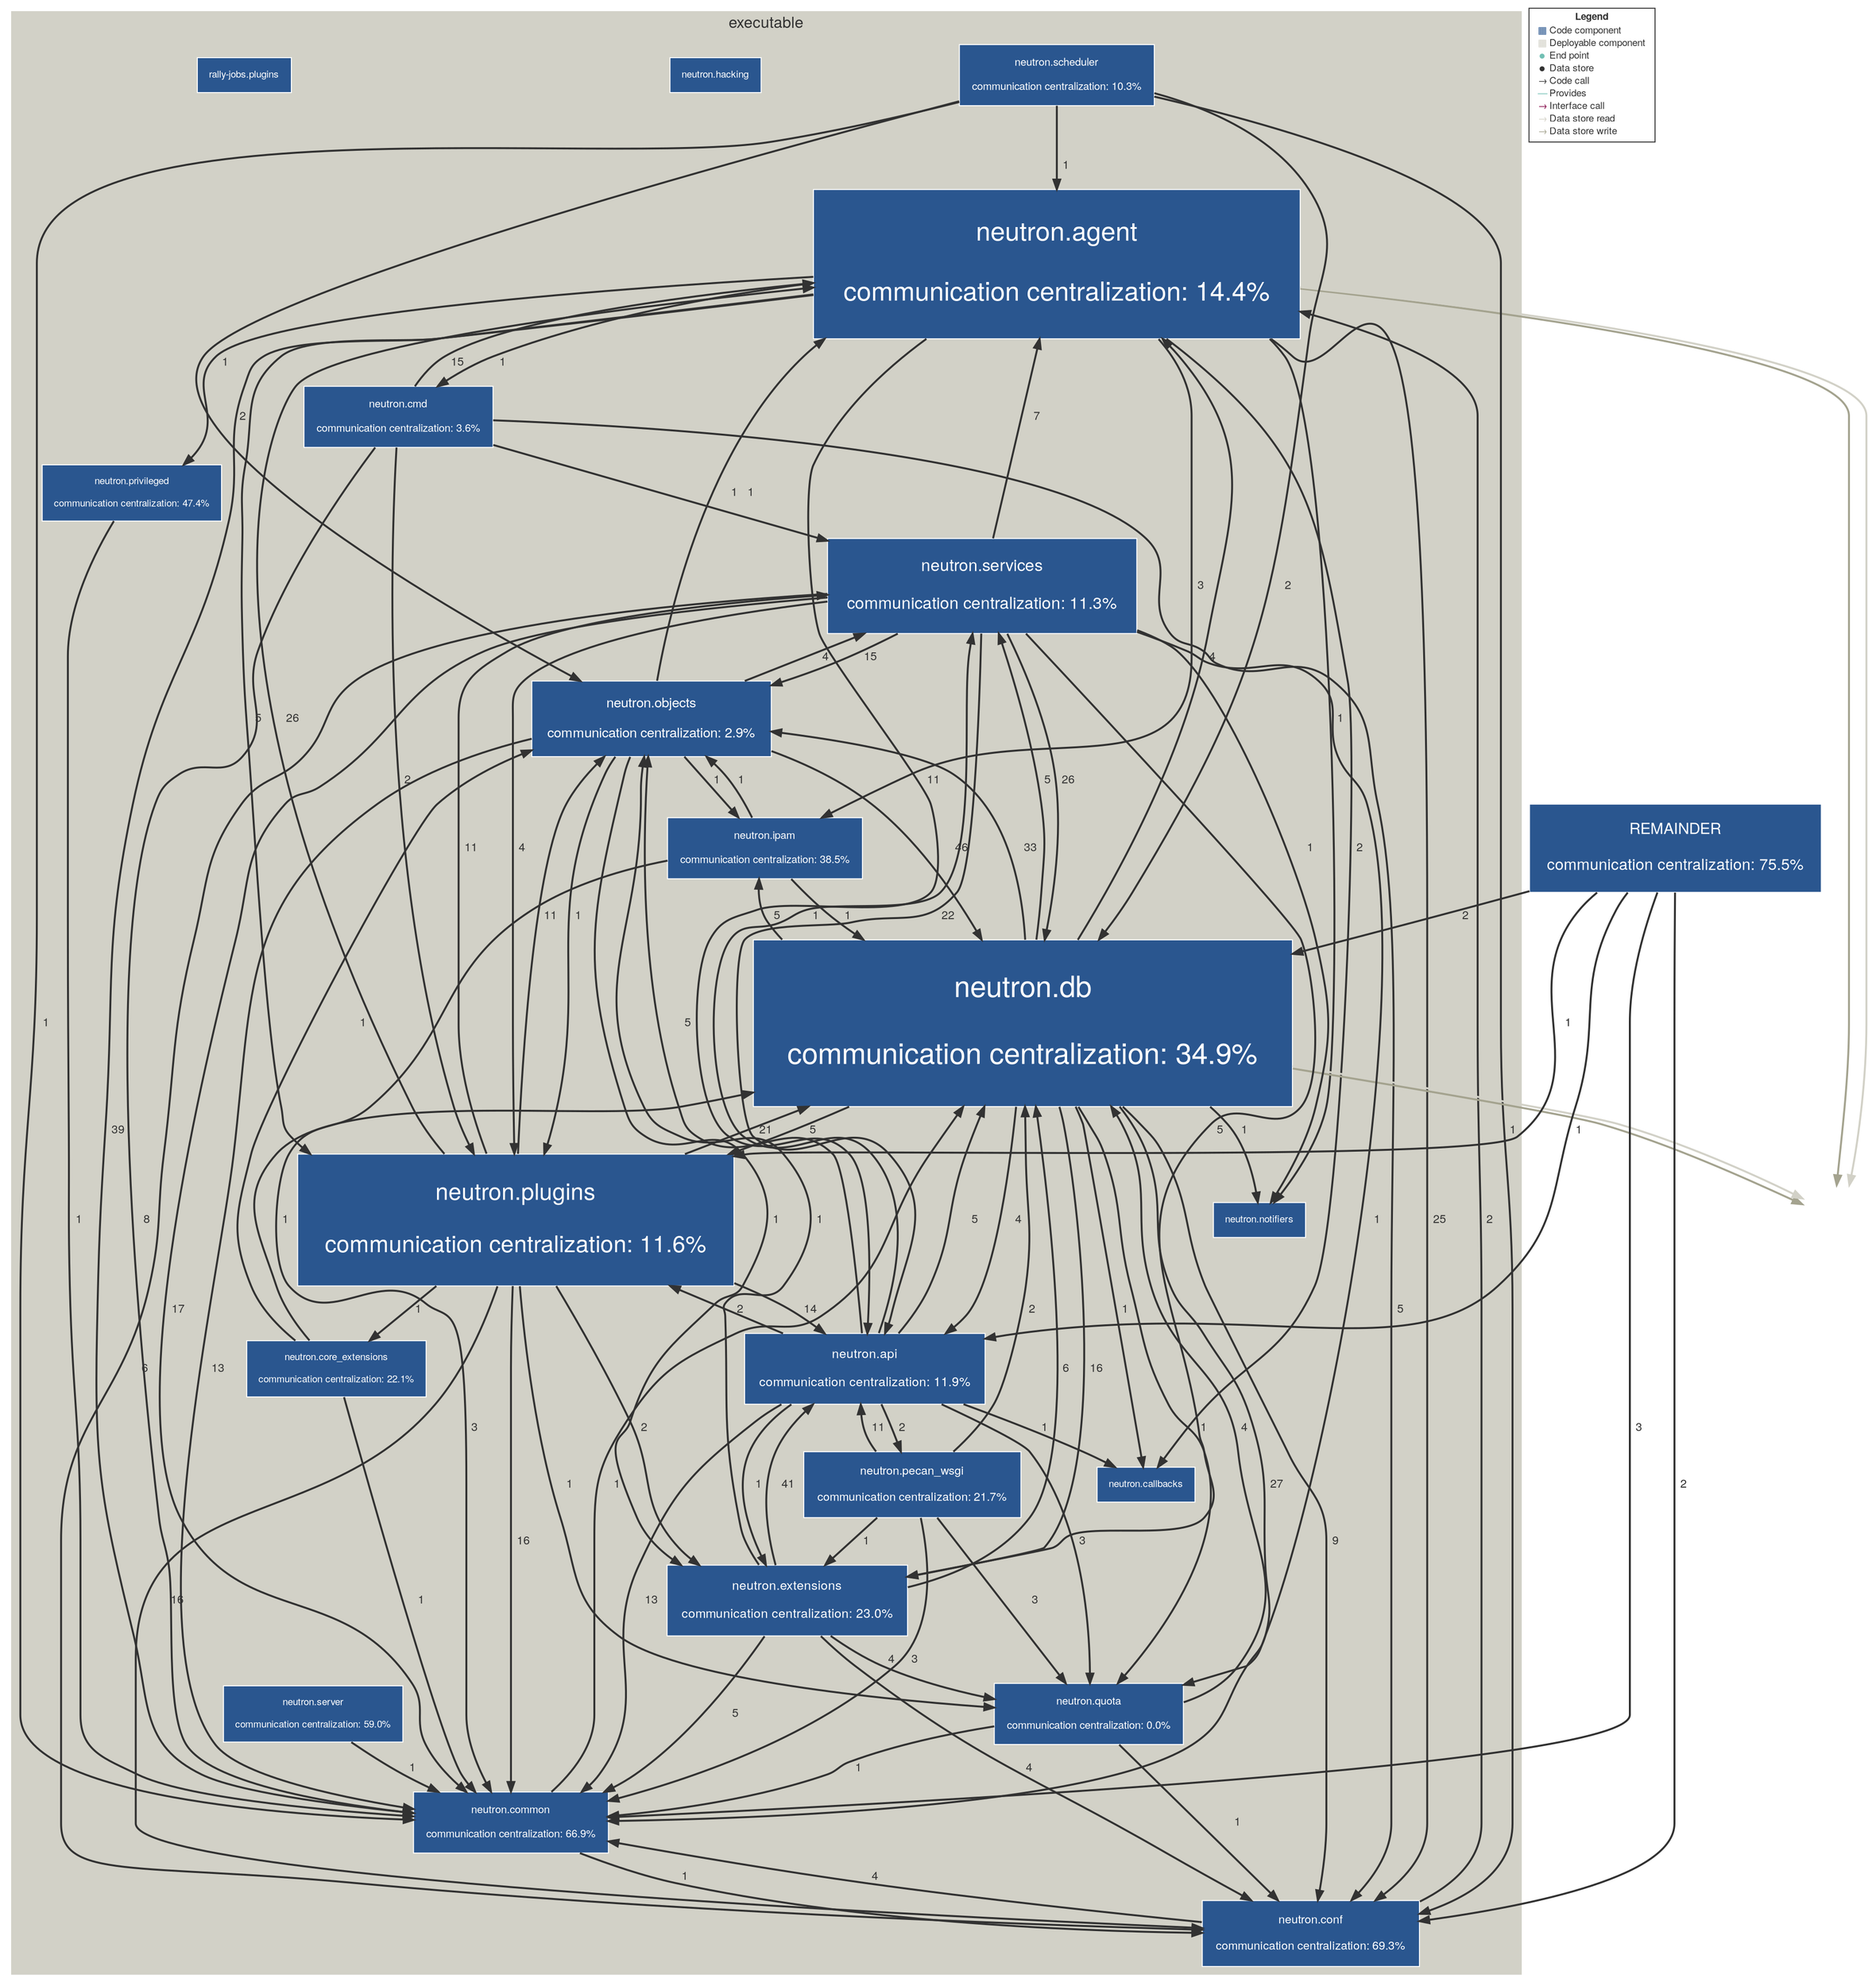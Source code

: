 digraph "Graph" {
compound=true
rankdir=TD
subgraph "cluster-neutron" {
style="filled"
color="#D2D1C7"
fontname="Helvetica Neue"
fontsize="16"
fontcolor="#323232"
label="executable"
"neutron.agent@neutron" [ shape="box" style="filled" fillcolor="#2A568F" penwidth="1" color="#FFFFFF" fontname="Helvetica Neue" fontcolor="#FFFFFF" fontsize="27" margin="0.432" label="neutron.agent

communication centralization: 14.4%" ]
"neutron.scheduler@neutron" [ shape="box" style="filled" fillcolor="#2A568F" penwidth="1" color="#FFFFFF" fontname="Helvetica Neue" fontcolor="#FFFFFF" fontsize="11" margin="0.176" label="neutron.scheduler

communication centralization: 10.3%" ]
"neutron.cmd@neutron" [ shape="box" style="filled" fillcolor="#2A568F" penwidth="1" color="#FFFFFF" fontname="Helvetica Neue" fontcolor="#FFFFFF" fontsize="11" margin="0.176" label="neutron.cmd

communication centralization: 3.6%" ]
"neutron.objects@neutron" [ shape="box" style="filled" fillcolor="#2A568F" penwidth="1" color="#FFFFFF" fontname="Helvetica Neue" fontcolor="#FFFFFF" fontsize="14" margin="0.224" label="neutron.objects

communication centralization: 2.9%" ]
"neutron.common@neutron" [ shape="box" style="filled" fillcolor="#2A568F" penwidth="1" color="#FFFFFF" fontname="Helvetica Neue" fontcolor="#FFFFFF" fontsize="11" margin="0.176" label="neutron.common

communication centralization: 66.9%" ]
"neutron.quota@neutron" [ shape="box" style="filled" fillcolor="#2A568F" penwidth="1" color="#FFFFFF" fontname="Helvetica Neue" fontcolor="#FFFFFF" fontsize="11" margin="0.176" label="neutron.quota

communication centralization: 0.0%" ]
"neutron.plugins@neutron" [ shape="box" style="filled" fillcolor="#2A568F" penwidth="1" color="#FFFFFF" fontname="Helvetica Neue" fontcolor="#FFFFFF" fontsize="24" margin="0.384" label="neutron.plugins

communication centralization: 11.6%" ]
"neutron.privileged@neutron" [ shape="box" style="filled" fillcolor="#2A568F" penwidth="1" color="#FFFFFF" fontname="Helvetica Neue" fontcolor="#FFFFFF" fontsize="10" margin="0.16" label="neutron.privileged

communication centralization: 47.4%" ]
"neutron.hacking@neutron" [ shape="box" style="filled" fillcolor="#2A568F" penwidth="1" color="#FFFFFF" fontname="Helvetica Neue" fontcolor="#FFFFFF" fontsize="10" margin="0.16" label="neutron.hacking" ]
"neutron.conf@neutron" [ shape="box" style="filled" fillcolor="#2A568F" penwidth="1" color="#FFFFFF" fontname="Helvetica Neue" fontcolor="#FFFFFF" fontsize="12" margin="0.192" label="neutron.conf

communication centralization: 69.3%" ]
"rally-jobs.plugins@neutron" [ shape="box" style="filled" fillcolor="#2A568F" penwidth="1" color="#FFFFFF" fontname="Helvetica Neue" fontcolor="#FFFFFF" fontsize="10" margin="0.16" label="rally-jobs.plugins" ]
"neutron.db@neutron" [ shape="box" style="filled" fillcolor="#2A568F" penwidth="1" color="#FFFFFF" fontname="Helvetica Neue" fontcolor="#FFFFFF" fontsize="30" margin="0.48" label="neutron.db

communication centralization: 34.9%" ]
"neutron.extensions@neutron" [ shape="box" style="filled" fillcolor="#2A568F" penwidth="1" color="#FFFFFF" fontname="Helvetica Neue" fontcolor="#FFFFFF" fontsize="13" margin="0.20800000000000002" label="neutron.extensions

communication centralization: 23.0%" ]
"neutron.api@neutron" [ shape="box" style="filled" fillcolor="#2A568F" penwidth="1" color="#FFFFFF" fontname="Helvetica Neue" fontcolor="#FFFFFF" fontsize="13" margin="0.20800000000000002" label="neutron.api

communication centralization: 11.9%" ]
"neutron.core_extensions@neutron" [ shape="box" style="filled" fillcolor="#2A568F" penwidth="1" color="#FFFFFF" fontname="Helvetica Neue" fontcolor="#FFFFFF" fontsize="10" margin="0.16" label="neutron.core_extensions

communication centralization: 22.1%" ]
"neutron.ipam@neutron" [ shape="box" style="filled" fillcolor="#2A568F" penwidth="1" color="#FFFFFF" fontname="Helvetica Neue" fontcolor="#FFFFFF" fontsize="11" margin="0.176" label="neutron.ipam

communication centralization: 38.5%" ]
"neutron.callbacks@neutron" [ shape="box" style="filled" fillcolor="#2A568F" penwidth="1" color="#FFFFFF" fontname="Helvetica Neue" fontcolor="#FFFFFF" fontsize="10" margin="0.16" label="neutron.callbacks" ]
"neutron.notifiers@neutron" [ shape="box" style="filled" fillcolor="#2A568F" penwidth="1" color="#FFFFFF" fontname="Helvetica Neue" fontcolor="#FFFFFF" fontsize="10" margin="0.16" label="neutron.notifiers" ]
"neutron.pecan_wsgi@neutron" [ shape="box" style="filled" fillcolor="#2A568F" penwidth="1" color="#FFFFFF" fontname="Helvetica Neue" fontcolor="#FFFFFF" fontsize="12" margin="0.192" label="neutron.pecan_wsgi

communication centralization: 21.7%" ]
"neutron.services@neutron" [ shape="box" style="filled" fillcolor="#2A568F" penwidth="1" color="#FFFFFF" fontname="Helvetica Neue" fontcolor="#FFFFFF" fontsize="17" margin="0.272" label="neutron.services

communication centralization: 11.3%" ]
"neutron.server@neutron" [ shape="box" style="filled" fillcolor="#2A568F" penwidth="1" color="#FFFFFF" fontname="Helvetica Neue" fontcolor="#FFFFFF" fontsize="10" margin="0.16" label="neutron.server

communication centralization: 59.0%" ]
}
"2f8dc49a-746e-4a2e-87fb-9d869f9acdf5@NOT_DEPLOYED" [ shape="box" penwidth="0" fontname="Helvetica Neue" fontcolor="#323232" fontsize="16" image="icon-datastore.png" width="1.000" height="1.000" fixedsize="true" label="" ]
"REMAINDER@NOT_DEPLOYED" [ shape="box" style="filled" fillcolor="#2A568F" penwidth="1" color="#FFFFFF" fontname="Helvetica Neue" fontcolor="#FFFFFF" fontsize="16" margin="0.256" label="REMAINDER

communication centralization: 75.5%" ]
"neutron.agent@neutron" -> "neutron.cmd@neutron" [ penwidth="2" color="#323232" fontcolor="#323232" fontname="Helvetica Neue" fontsize="12" label="  1" ]
"neutron.agent@neutron" -> "neutron.common@neutron" [ penwidth="2" color="#323232" fontcolor="#323232" fontname="Helvetica Neue" fontsize="12" label="  39" ]
"neutron.agent@neutron" -> "neutron.plugins@neutron" [ penwidth="2" color="#323232" fontcolor="#323232" fontname="Helvetica Neue" fontsize="12" label="  5" ]
"neutron.agent@neutron" -> "neutron.privileged@neutron" [ penwidth="2" color="#323232" fontcolor="#323232" fontname="Helvetica Neue" fontsize="12" label="  1" ]
"neutron.agent@neutron" -> "neutron.conf@neutron" [ penwidth="2" color="#323232" fontcolor="#323232" fontname="Helvetica Neue" fontsize="12" label="  25" ]
"neutron.agent@neutron" -> "neutron.api@neutron" [ penwidth="2" color="#323232" fontcolor="#323232" fontname="Helvetica Neue" fontsize="12" label="  11" ]
"neutron.agent@neutron" -> "neutron.ipam@neutron" [ penwidth="2" color="#323232" fontcolor="#323232" fontname="Helvetica Neue" fontsize="12" label="  3" ]
"neutron.agent@neutron" -> "neutron.callbacks@neutron" [ penwidth="2" color="#323232" fontcolor="#323232" fontname="Helvetica Neue" fontsize="12" label="  2" ]
"neutron.agent@neutron" -> "neutron.notifiers@neutron" [ penwidth="2" color="#323232" fontcolor="#323232" fontname="Helvetica Neue" fontsize="12" label="  1" ]
"neutron.agent@neutron" -> "2f8dc49a-746e-4a2e-87fb-9d869f9acdf5@NOT_DEPLOYED" [ penwidth="2" color="#A4A38F" fontcolor="#A4A38F" fontname="Helvetica Neue" fontsize="12" label="" ]
"neutron.agent@neutron" -> "2f8dc49a-746e-4a2e-87fb-9d869f9acdf5@NOT_DEPLOYED" [ penwidth="2" color="#D2D1C7" fontcolor="#D2D1C7" fontname="Helvetica Neue" fontsize="12" label="" ]
"neutron.scheduler@neutron" -> "neutron.agent@neutron" [ penwidth="2" color="#323232" fontcolor="#323232" fontname="Helvetica Neue" fontsize="12" label="  1" ]
"neutron.scheduler@neutron" -> "neutron.objects@neutron" [ penwidth="2" color="#323232" fontcolor="#323232" fontname="Helvetica Neue" fontsize="12" label="  2" ]
"neutron.scheduler@neutron" -> "neutron.common@neutron" [ penwidth="2" color="#323232" fontcolor="#323232" fontname="Helvetica Neue" fontsize="12" label="  1" ]
"neutron.scheduler@neutron" -> "neutron.conf@neutron" [ penwidth="2" color="#323232" fontcolor="#323232" fontname="Helvetica Neue" fontsize="12" label="  1" ]
"neutron.scheduler@neutron" -> "neutron.db@neutron" [ penwidth="2" color="#323232" fontcolor="#323232" fontname="Helvetica Neue" fontsize="12" label="  2" ]
"neutron.cmd@neutron" -> "neutron.agent@neutron" [ penwidth="2" color="#323232" fontcolor="#323232" fontname="Helvetica Neue" fontsize="12" label="  15" ]
"neutron.cmd@neutron" -> "neutron.common@neutron" [ penwidth="2" color="#323232" fontcolor="#323232" fontname="Helvetica Neue" fontsize="12" label="  8" ]
"neutron.cmd@neutron" -> "neutron.plugins@neutron" [ penwidth="2" color="#323232" fontcolor="#323232" fontname="Helvetica Neue" fontsize="12" label="  2" ]
"neutron.cmd@neutron" -> "neutron.conf@neutron" [ penwidth="2" color="#323232" fontcolor="#323232" fontname="Helvetica Neue" fontsize="12" label="  5" ]
"neutron.cmd@neutron" -> "neutron.services@neutron" [ penwidth="2" color="#323232" fontcolor="#323232" fontname="Helvetica Neue" fontsize="12" label="  1" ]
"neutron.objects@neutron" -> "neutron.agent@neutron" [ penwidth="2" color="#323232" fontcolor="#323232" fontname="Helvetica Neue" fontsize="12" label="  1" ]
"neutron.objects@neutron" -> "neutron.common@neutron" [ penwidth="2" color="#323232" fontcolor="#323232" fontname="Helvetica Neue" fontsize="12" label="  13" ]
"neutron.objects@neutron" -> "neutron.plugins@neutron" [ penwidth="2" color="#323232" fontcolor="#323232" fontname="Helvetica Neue" fontsize="12" label="  1" ]
"neutron.objects@neutron" -> "neutron.db@neutron" [ penwidth="2" color="#323232" fontcolor="#323232" fontname="Helvetica Neue" fontsize="12" label="  46" ]
"neutron.objects@neutron" -> "neutron.extensions@neutron" [ penwidth="2" color="#323232" fontcolor="#323232" fontname="Helvetica Neue" fontsize="12" label="  1" ]
"neutron.objects@neutron" -> "neutron.ipam@neutron" [ penwidth="2" color="#323232" fontcolor="#323232" fontname="Helvetica Neue" fontsize="12" label="  1" ]
"neutron.objects@neutron" -> "neutron.services@neutron" [ penwidth="2" color="#323232" fontcolor="#323232" fontname="Helvetica Neue" fontsize="12" label="  4" ]
"neutron.common@neutron" -> "neutron.conf@neutron" [ penwidth="2" color="#323232" fontcolor="#323232" fontname="Helvetica Neue" fontsize="12" label="  1" ]
"neutron.common@neutron" -> "neutron.db@neutron" [ penwidth="2" color="#323232" fontcolor="#323232" fontname="Helvetica Neue" fontsize="12" label="  1" ]
"neutron.quota@neutron" -> "neutron.common@neutron" [ penwidth="2" color="#323232" fontcolor="#323232" fontname="Helvetica Neue" fontsize="12" label="  1" ]
"neutron.quota@neutron" -> "neutron.conf@neutron" [ penwidth="2" color="#323232" fontcolor="#323232" fontname="Helvetica Neue" fontsize="12" label="  1" ]
"neutron.quota@neutron" -> "neutron.db@neutron" [ penwidth="2" color="#323232" fontcolor="#323232" fontname="Helvetica Neue" fontsize="12" label="  4" ]
"neutron.plugins@neutron" -> "neutron.agent@neutron" [ penwidth="2" color="#323232" fontcolor="#323232" fontname="Helvetica Neue" fontsize="12" label="  26" ]
"neutron.plugins@neutron" -> "neutron.objects@neutron" [ penwidth="2" color="#323232" fontcolor="#323232" fontname="Helvetica Neue" fontsize="12" label="  11" ]
"neutron.plugins@neutron" -> "neutron.common@neutron" [ penwidth="2" color="#323232" fontcolor="#323232" fontname="Helvetica Neue" fontsize="12" label="  16" ]
"neutron.plugins@neutron" -> "neutron.quota@neutron" [ penwidth="2" color="#323232" fontcolor="#323232" fontname="Helvetica Neue" fontsize="12" label="  1" ]
"neutron.plugins@neutron" -> "neutron.conf@neutron" [ penwidth="2" color="#323232" fontcolor="#323232" fontname="Helvetica Neue" fontsize="12" label="  16" ]
"neutron.plugins@neutron" -> "neutron.db@neutron" [ penwidth="2" color="#323232" fontcolor="#323232" fontname="Helvetica Neue" fontsize="12" label="  21" ]
"neutron.plugins@neutron" -> "neutron.extensions@neutron" [ penwidth="2" color="#323232" fontcolor="#323232" fontname="Helvetica Neue" fontsize="12" label="  2" ]
"neutron.plugins@neutron" -> "neutron.api@neutron" [ penwidth="2" color="#323232" fontcolor="#323232" fontname="Helvetica Neue" fontsize="12" label="  14" ]
"neutron.plugins@neutron" -> "neutron.core_extensions@neutron" [ penwidth="2" color="#323232" fontcolor="#323232" fontname="Helvetica Neue" fontsize="12" label="  1" ]
"neutron.plugins@neutron" -> "neutron.services@neutron" [ penwidth="2" color="#323232" fontcolor="#323232" fontname="Helvetica Neue" fontsize="12" label="  11" ]
"neutron.privileged@neutron" -> "neutron.common@neutron" [ penwidth="2" color="#323232" fontcolor="#323232" fontname="Helvetica Neue" fontsize="12" label="  1" ]
"neutron.conf@neutron" -> "neutron.agent@neutron" [ penwidth="2" color="#323232" fontcolor="#323232" fontname="Helvetica Neue" fontsize="12" label="  2" ]
"neutron.conf@neutron" -> "neutron.common@neutron" [ penwidth="2" color="#323232" fontcolor="#323232" fontname="Helvetica Neue" fontsize="12" label="  4" ]
"neutron.db@neutron" -> "neutron.agent@neutron" [ penwidth="2" color="#323232" fontcolor="#323232" fontname="Helvetica Neue" fontsize="12" label="  4" ]
"neutron.db@neutron" -> "neutron.objects@neutron" [ penwidth="2" color="#323232" fontcolor="#323232" fontname="Helvetica Neue" fontsize="12" label="  33" ]
"neutron.db@neutron" -> "neutron.common@neutron" [ penwidth="2" color="#323232" fontcolor="#323232" fontname="Helvetica Neue" fontsize="12" label="  27" ]
"neutron.db@neutron" -> "neutron.quota@neutron" [ penwidth="2" color="#323232" fontcolor="#323232" fontname="Helvetica Neue" fontsize="12" label="  1" ]
"neutron.db@neutron" -> "neutron.plugins@neutron" [ penwidth="2" color="#323232" fontcolor="#323232" fontname="Helvetica Neue" fontsize="12" label="  5" ]
"neutron.db@neutron" -> "neutron.conf@neutron" [ penwidth="2" color="#323232" fontcolor="#323232" fontname="Helvetica Neue" fontsize="12" label="  9" ]
"neutron.db@neutron" -> "neutron.extensions@neutron" [ penwidth="2" color="#323232" fontcolor="#323232" fontname="Helvetica Neue" fontsize="12" label="  16" ]
"neutron.db@neutron" -> "neutron.api@neutron" [ penwidth="2" color="#323232" fontcolor="#323232" fontname="Helvetica Neue" fontsize="12" label="  4" ]
"neutron.db@neutron" -> "neutron.ipam@neutron" [ penwidth="2" color="#323232" fontcolor="#323232" fontname="Helvetica Neue" fontsize="12" label="  5" ]
"neutron.db@neutron" -> "neutron.callbacks@neutron" [ penwidth="2" color="#323232" fontcolor="#323232" fontname="Helvetica Neue" fontsize="12" label="  1" ]
"neutron.db@neutron" -> "neutron.notifiers@neutron" [ penwidth="2" color="#323232" fontcolor="#323232" fontname="Helvetica Neue" fontsize="12" label="  1" ]
"neutron.db@neutron" -> "neutron.services@neutron" [ penwidth="2" color="#323232" fontcolor="#323232" fontname="Helvetica Neue" fontsize="12" label="  5" ]
"neutron.db@neutron" -> "2f8dc49a-746e-4a2e-87fb-9d869f9acdf5@NOT_DEPLOYED" [ penwidth="2" color="#A4A38F" fontcolor="#A4A38F" fontname="Helvetica Neue" fontsize="12" label="" ]
"neutron.db@neutron" -> "2f8dc49a-746e-4a2e-87fb-9d869f9acdf5@NOT_DEPLOYED" [ penwidth="2" color="#D2D1C7" fontcolor="#D2D1C7" fontname="Helvetica Neue" fontsize="12" label="" ]
"neutron.extensions@neutron" -> "neutron.objects@neutron" [ penwidth="2" color="#323232" fontcolor="#323232" fontname="Helvetica Neue" fontsize="12" label="  1" ]
"neutron.extensions@neutron" -> "neutron.common@neutron" [ penwidth="2" color="#323232" fontcolor="#323232" fontname="Helvetica Neue" fontsize="12" label="  5" ]
"neutron.extensions@neutron" -> "neutron.quota@neutron" [ penwidth="2" color="#323232" fontcolor="#323232" fontname="Helvetica Neue" fontsize="12" label="  4" ]
"neutron.extensions@neutron" -> "neutron.conf@neutron" [ penwidth="2" color="#323232" fontcolor="#323232" fontname="Helvetica Neue" fontsize="12" label="  4" ]
"neutron.extensions@neutron" -> "neutron.db@neutron" [ penwidth="2" color="#323232" fontcolor="#323232" fontname="Helvetica Neue" fontsize="12" label="  6" ]
"neutron.extensions@neutron" -> "neutron.api@neutron" [ penwidth="2" color="#323232" fontcolor="#323232" fontname="Helvetica Neue" fontsize="12" label="  41" ]
"neutron.api@neutron" -> "neutron.objects@neutron" [ penwidth="2" color="#323232" fontcolor="#323232" fontname="Helvetica Neue" fontsize="12" label="  5" ]
"neutron.api@neutron" -> "neutron.common@neutron" [ penwidth="2" color="#323232" fontcolor="#323232" fontname="Helvetica Neue" fontsize="12" label="  13" ]
"neutron.api@neutron" -> "neutron.quota@neutron" [ penwidth="2" color="#323232" fontcolor="#323232" fontname="Helvetica Neue" fontsize="12" label="  3" ]
"neutron.api@neutron" -> "neutron.plugins@neutron" [ penwidth="2" color="#323232" fontcolor="#323232" fontname="Helvetica Neue" fontsize="12" label="  2" ]
"neutron.api@neutron" -> "neutron.db@neutron" [ penwidth="2" color="#323232" fontcolor="#323232" fontname="Helvetica Neue" fontsize="12" label="  5" ]
"neutron.api@neutron" -> "neutron.extensions@neutron" [ penwidth="2" color="#323232" fontcolor="#323232" fontname="Helvetica Neue" fontsize="12" label="  1" ]
"neutron.api@neutron" -> "neutron.callbacks@neutron" [ penwidth="2" color="#323232" fontcolor="#323232" fontname="Helvetica Neue" fontsize="12" label="  1" ]
"neutron.api@neutron" -> "neutron.pecan_wsgi@neutron" [ penwidth="2" color="#323232" fontcolor="#323232" fontname="Helvetica Neue" fontsize="12" label="  2" ]
"neutron.api@neutron" -> "neutron.services@neutron" [ penwidth="2" color="#323232" fontcolor="#323232" fontname="Helvetica Neue" fontsize="12" label="  1" ]
"neutron.core_extensions@neutron" -> "neutron.objects@neutron" [ penwidth="2" color="#323232" fontcolor="#323232" fontname="Helvetica Neue" fontsize="12" label="  1" ]
"neutron.core_extensions@neutron" -> "neutron.common@neutron" [ penwidth="2" color="#323232" fontcolor="#323232" fontname="Helvetica Neue" fontsize="12" label="  1" ]
"neutron.core_extensions@neutron" -> "neutron.db@neutron" [ penwidth="2" color="#323232" fontcolor="#323232" fontname="Helvetica Neue" fontsize="12" label="  1" ]
"neutron.ipam@neutron" -> "neutron.objects@neutron" [ penwidth="2" color="#323232" fontcolor="#323232" fontname="Helvetica Neue" fontsize="12" label="  1" ]
"neutron.ipam@neutron" -> "neutron.common@neutron" [ penwidth="2" color="#323232" fontcolor="#323232" fontname="Helvetica Neue" fontsize="12" label="  3" ]
"neutron.ipam@neutron" -> "neutron.db@neutron" [ penwidth="2" color="#323232" fontcolor="#323232" fontname="Helvetica Neue" fontsize="12" label="  1" ]
"neutron.pecan_wsgi@neutron" -> "neutron.common@neutron" [ penwidth="2" color="#323232" fontcolor="#323232" fontname="Helvetica Neue" fontsize="12" label="  3" ]
"neutron.pecan_wsgi@neutron" -> "neutron.quota@neutron" [ penwidth="2" color="#323232" fontcolor="#323232" fontname="Helvetica Neue" fontsize="12" label="  3" ]
"neutron.pecan_wsgi@neutron" -> "neutron.db@neutron" [ penwidth="2" color="#323232" fontcolor="#323232" fontname="Helvetica Neue" fontsize="12" label="  2" ]
"neutron.pecan_wsgi@neutron" -> "neutron.extensions@neutron" [ penwidth="2" color="#323232" fontcolor="#323232" fontname="Helvetica Neue" fontsize="12" label="  1" ]
"neutron.pecan_wsgi@neutron" -> "neutron.api@neutron" [ penwidth="2" color="#323232" fontcolor="#323232" fontname="Helvetica Neue" fontsize="12" label="  11" ]
"neutron.services@neutron" -> "neutron.agent@neutron" [ penwidth="2" color="#323232" fontcolor="#323232" fontname="Helvetica Neue" fontsize="12" label="  7" ]
"neutron.services@neutron" -> "neutron.objects@neutron" [ penwidth="2" color="#323232" fontcolor="#323232" fontname="Helvetica Neue" fontsize="12" label="  15" ]
"neutron.services@neutron" -> "neutron.common@neutron" [ penwidth="2" color="#323232" fontcolor="#323232" fontname="Helvetica Neue" fontsize="12" label="  17" ]
"neutron.services@neutron" -> "neutron.quota@neutron" [ penwidth="2" color="#323232" fontcolor="#323232" fontname="Helvetica Neue" fontsize="12" label="  1" ]
"neutron.services@neutron" -> "neutron.plugins@neutron" [ penwidth="2" color="#323232" fontcolor="#323232" fontname="Helvetica Neue" fontsize="12" label="  4" ]
"neutron.services@neutron" -> "neutron.conf@neutron" [ penwidth="2" color="#323232" fontcolor="#323232" fontname="Helvetica Neue" fontsize="12" label="  6" ]
"neutron.services@neutron" -> "neutron.db@neutron" [ penwidth="2" color="#323232" fontcolor="#323232" fontname="Helvetica Neue" fontsize="12" label="  26" ]
"neutron.services@neutron" -> "neutron.extensions@neutron" [ penwidth="2" color="#323232" fontcolor="#323232" fontname="Helvetica Neue" fontsize="12" label="  5" ]
"neutron.services@neutron" -> "neutron.api@neutron" [ penwidth="2" color="#323232" fontcolor="#323232" fontname="Helvetica Neue" fontsize="12" label="  22" ]
"neutron.services@neutron" -> "neutron.notifiers@neutron" [ penwidth="2" color="#323232" fontcolor="#323232" fontname="Helvetica Neue" fontsize="12" label="  1" ]
"neutron.server@neutron" -> "neutron.common@neutron" [ penwidth="2" color="#323232" fontcolor="#323232" fontname="Helvetica Neue" fontsize="12" label="  1" ]
"REMAINDER@NOT_DEPLOYED" -> "neutron.common@neutron" [ penwidth="2" color="#323232" fontcolor="#323232" fontname="Helvetica Neue" fontsize="12" label="  3" ]
"REMAINDER@NOT_DEPLOYED" -> "neutron.plugins@neutron" [ penwidth="2" color="#323232" fontcolor="#323232" fontname="Helvetica Neue" fontsize="12" label="  1" ]
"REMAINDER@NOT_DEPLOYED" -> "neutron.conf@neutron" [ penwidth="2" color="#323232" fontcolor="#323232" fontname="Helvetica Neue" fontsize="12" label="  2" ]
"REMAINDER@NOT_DEPLOYED" -> "neutron.db@neutron" [ penwidth="2" color="#323232" fontcolor="#323232" fontname="Helvetica Neue" fontsize="12" label="  2" ]
"REMAINDER@NOT_DEPLOYED" -> "neutron.api@neutron" [ penwidth="2" color="#323232" fontcolor="#323232" fontname="Helvetica Neue" fontsize="12" label="  1" ]
"LEGEND" [ shape="box" style="filled" fillcolor="#FFFFFF" penwidth="1" color="#323232" fontname="Helvetica Neue" fontcolor="#323232" fontsize="10" label=<<TABLE BORDER="0" CELLPADDING="1" CELLSPACING="0">
<TR><TD COLSPAN="2"><B>Legend</B></TD></TR>
<TR><TD><FONT COLOR="#2A568F">&#9638;</FONT></TD><TD ALIGN="left">Code component</TD></TR>
<TR><TD><FONT COLOR="#D2D1C7">&#9638;</FONT></TD><TD ALIGN="left">Deployable component</TD></TR>
<TR><TD><FONT COLOR="#72C0B4">&#9679;</FONT></TD><TD ALIGN="left">End point</TD></TR>
<TR><TD><FONT COLOR="#323232">&#9679;</FONT></TD><TD ALIGN="left">Data store</TD></TR>
<TR><TD><FONT COLOR="#323232">&rarr;</FONT></TD><TD ALIGN="left">Code call</TD></TR>
<TR><TD><FONT COLOR="#72C0B4">&#8212;</FONT></TD><TD ALIGN="left">Provides</TD></TR>
<TR><TD><FONT COLOR="#820445">&rarr;</FONT></TD><TD ALIGN="left">Interface call</TD></TR>
<TR><TD><FONT COLOR="#D2D1C7">&rarr;</FONT></TD><TD ALIGN="left">Data store read</TD></TR>
<TR><TD><FONT COLOR="#A4A38F">&rarr;</FONT></TD><TD ALIGN="left">Data store write</TD></TR>
</TABLE>
>  ]
}
